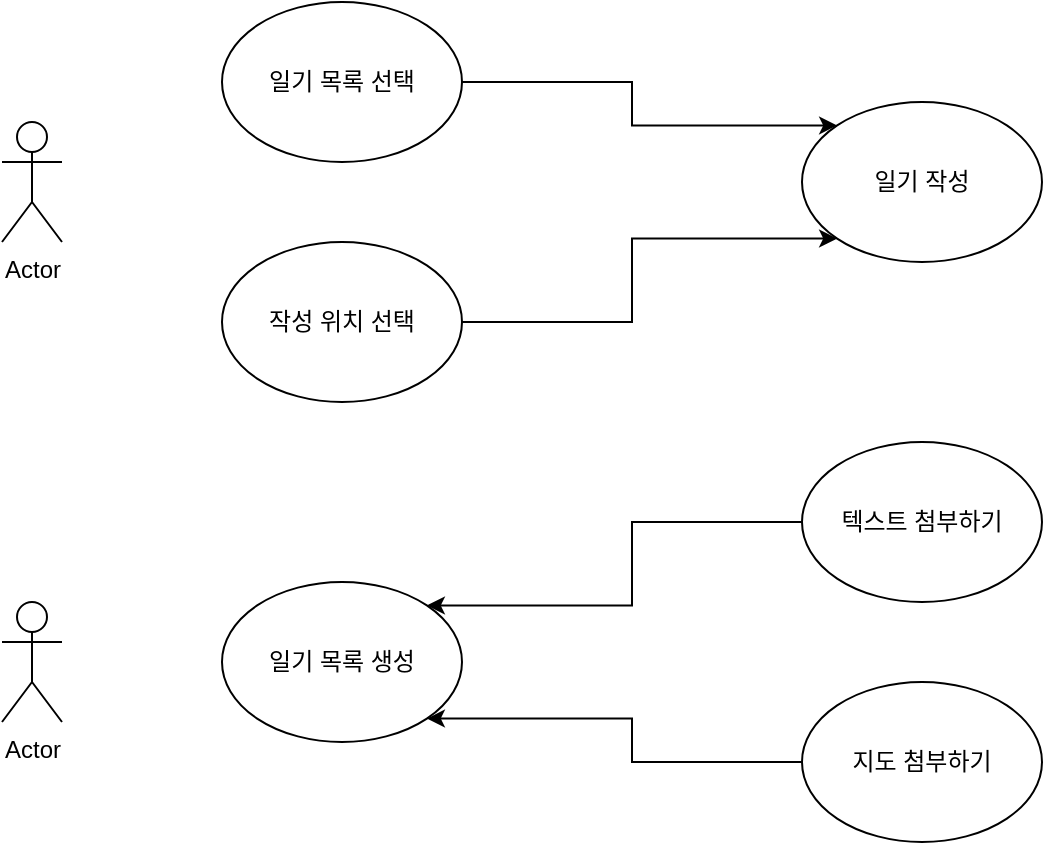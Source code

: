 <mxfile version="18.0.2" type="github">
  <diagram id="omYFa3JbCpnDUuPpHqc-" name="Page-1">
    <mxGraphModel dx="1038" dy="579" grid="1" gridSize="10" guides="1" tooltips="1" connect="1" arrows="1" fold="1" page="1" pageScale="1" pageWidth="827" pageHeight="1169" math="0" shadow="0">
      <root>
        <mxCell id="0" />
        <mxCell id="1" parent="0" />
        <mxCell id="M0i-RRYCZDcZrJxs6ZAG-1" value="Actor" style="shape=umlActor;verticalLabelPosition=bottom;verticalAlign=top;html=1;outlineConnect=0;" vertex="1" parent="1">
          <mxGeometry x="90" y="100" width="30" height="60" as="geometry" />
        </mxCell>
        <mxCell id="M0i-RRYCZDcZrJxs6ZAG-24" style="edgeStyle=orthogonalEdgeStyle;rounded=0;orthogonalLoop=1;jettySize=auto;html=1;entryX=0;entryY=0;entryDx=0;entryDy=0;" edge="1" parent="1" source="M0i-RRYCZDcZrJxs6ZAG-2" target="M0i-RRYCZDcZrJxs6ZAG-5">
          <mxGeometry relative="1" as="geometry" />
        </mxCell>
        <mxCell id="M0i-RRYCZDcZrJxs6ZAG-2" value="&lt;font style=&quot;vertical-align: inherit;&quot;&gt;&lt;font style=&quot;vertical-align: inherit;&quot;&gt;일기 목록 선택&lt;/font&gt;&lt;/font&gt;" style="ellipse;whiteSpace=wrap;html=1;" vertex="1" parent="1">
          <mxGeometry x="200" y="40" width="120" height="80" as="geometry" />
        </mxCell>
        <mxCell id="M0i-RRYCZDcZrJxs6ZAG-23" style="edgeStyle=orthogonalEdgeStyle;rounded=0;orthogonalLoop=1;jettySize=auto;html=1;exitX=1;exitY=0.5;exitDx=0;exitDy=0;entryX=0;entryY=1;entryDx=0;entryDy=0;" edge="1" parent="1" source="M0i-RRYCZDcZrJxs6ZAG-3" target="M0i-RRYCZDcZrJxs6ZAG-5">
          <mxGeometry relative="1" as="geometry" />
        </mxCell>
        <mxCell id="M0i-RRYCZDcZrJxs6ZAG-3" value="&lt;font style=&quot;vertical-align: inherit;&quot;&gt;&lt;font style=&quot;vertical-align: inherit;&quot;&gt;작성 위치 선택&lt;/font&gt;&lt;/font&gt;" style="ellipse;whiteSpace=wrap;html=1;" vertex="1" parent="1">
          <mxGeometry x="200" y="160" width="120" height="80" as="geometry" />
        </mxCell>
        <mxCell id="M0i-RRYCZDcZrJxs6ZAG-4" style="edgeStyle=orthogonalEdgeStyle;rounded=0;orthogonalLoop=1;jettySize=auto;html=1;" edge="1" parent="1">
          <mxGeometry relative="1" as="geometry">
            <mxPoint x="105" y="120" as="sourcePoint" />
            <mxPoint x="105" y="120" as="targetPoint" />
          </mxGeometry>
        </mxCell>
        <mxCell id="M0i-RRYCZDcZrJxs6ZAG-5" value="&lt;font style=&quot;vertical-align: inherit;&quot;&gt;&lt;font style=&quot;vertical-align: inherit;&quot;&gt;일기 작성&lt;/font&gt;&lt;/font&gt;" style="ellipse;whiteSpace=wrap;html=1;" vertex="1" parent="1">
          <mxGeometry x="490" y="90" width="120" height="80" as="geometry" />
        </mxCell>
        <mxCell id="M0i-RRYCZDcZrJxs6ZAG-9" value="Actor" style="shape=umlActor;verticalLabelPosition=bottom;verticalAlign=top;html=1;outlineConnect=0;" vertex="1" parent="1">
          <mxGeometry x="90" y="340" width="30" height="60" as="geometry" />
        </mxCell>
        <mxCell id="M0i-RRYCZDcZrJxs6ZAG-10" value="일기 목록 생성" style="ellipse;whiteSpace=wrap;html=1;" vertex="1" parent="1">
          <mxGeometry x="200" y="330" width="120" height="80" as="geometry" />
        </mxCell>
        <mxCell id="M0i-RRYCZDcZrJxs6ZAG-15" style="edgeStyle=orthogonalEdgeStyle;rounded=0;orthogonalLoop=1;jettySize=auto;html=1;exitX=0;exitY=0.5;exitDx=0;exitDy=0;entryX=1;entryY=0;entryDx=0;entryDy=0;" edge="1" parent="1" source="M0i-RRYCZDcZrJxs6ZAG-12" target="M0i-RRYCZDcZrJxs6ZAG-10">
          <mxGeometry relative="1" as="geometry" />
        </mxCell>
        <mxCell id="M0i-RRYCZDcZrJxs6ZAG-12" value="텍스트 첨부하기" style="ellipse;whiteSpace=wrap;html=1;" vertex="1" parent="1">
          <mxGeometry x="490" y="260" width="120" height="80" as="geometry" />
        </mxCell>
        <mxCell id="M0i-RRYCZDcZrJxs6ZAG-20" style="edgeStyle=orthogonalEdgeStyle;rounded=0;orthogonalLoop=1;jettySize=auto;html=1;exitX=0;exitY=0.5;exitDx=0;exitDy=0;entryX=1;entryY=1;entryDx=0;entryDy=0;" edge="1" parent="1" source="M0i-RRYCZDcZrJxs6ZAG-13" target="M0i-RRYCZDcZrJxs6ZAG-10">
          <mxGeometry relative="1" as="geometry" />
        </mxCell>
        <mxCell id="M0i-RRYCZDcZrJxs6ZAG-13" value="지도 첨부하기" style="ellipse;whiteSpace=wrap;html=1;" vertex="1" parent="1">
          <mxGeometry x="490" y="380" width="120" height="80" as="geometry" />
        </mxCell>
      </root>
    </mxGraphModel>
  </diagram>
</mxfile>
